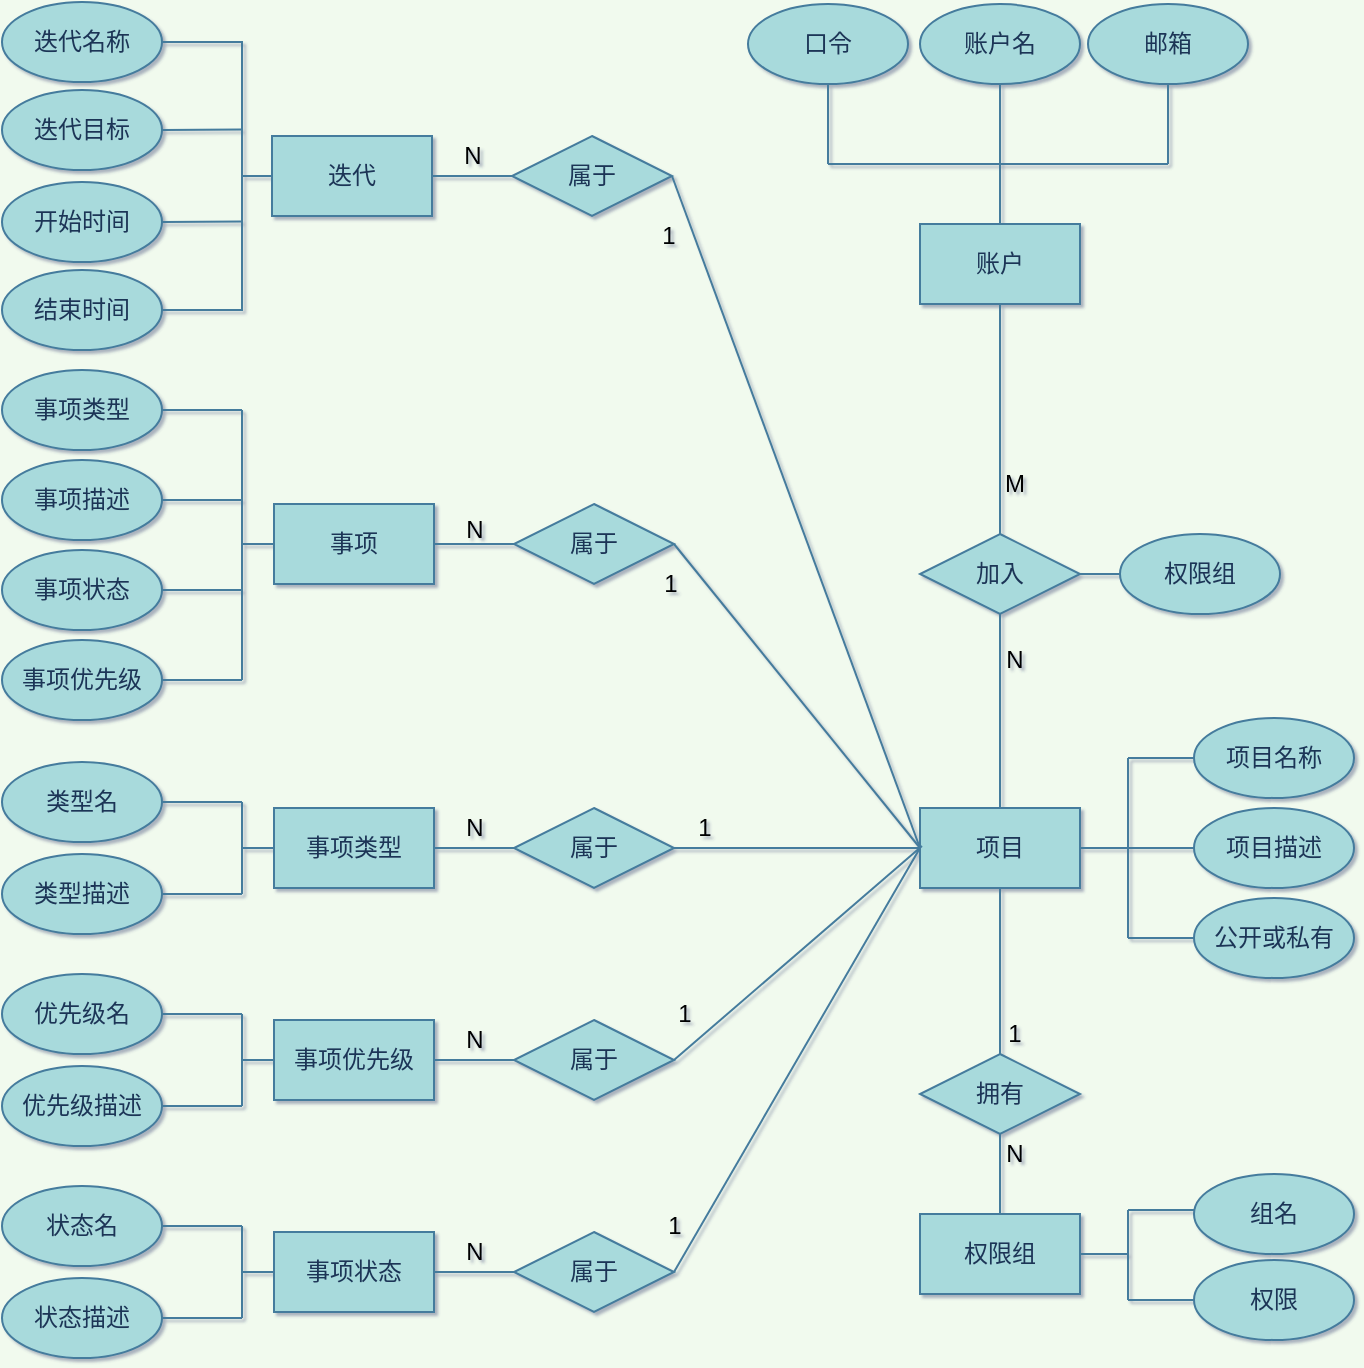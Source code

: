<mxfile version="14.5.1" type="device"><diagram id="mEJH0nDxZswalFYeW-On" name="ER"><mxGraphModel dx="2184" dy="1008" grid="1" gridSize="5" guides="1" tooltips="1" connect="1" arrows="0" fold="1" page="1" pageScale="1" pageWidth="827" pageHeight="1169" background="#F1FAEE" math="0" shadow="1"><root><mxCell id="0"/><mxCell id="1" parent="0"/><mxCell id="A1AZfDQCr9bqqlxTMdt3-1" value="项目" style="rounded=0;whiteSpace=wrap;html=1;fillColor=#A8DADC;strokeColor=#457B9D;fontColor=#1D3557;" parent="1" vertex="1"><mxGeometry x="536" y="625" width="80" height="40" as="geometry"/></mxCell><mxCell id="A1AZfDQCr9bqqlxTMdt3-2" value="账户" style="rounded=0;whiteSpace=wrap;html=1;fillColor=#A8DADC;strokeColor=#457B9D;fontColor=#1D3557;" parent="1" vertex="1"><mxGeometry x="536" y="333" width="80" height="40" as="geometry"/></mxCell><mxCell id="A1AZfDQCr9bqqlxTMdt3-3" value="加入" style="rhombus;whiteSpace=wrap;html=1;fillColor=#A8DADC;strokeColor=#457B9D;fontColor=#1D3557;" parent="1" vertex="1"><mxGeometry x="536" y="488" width="80" height="40" as="geometry"/></mxCell><mxCell id="A1AZfDQCr9bqqlxTMdt3-4" value="" style="endArrow=none;html=1;exitX=0.5;exitY=0;exitDx=0;exitDy=0;strokeColor=#457B9D;fontColor=#1D3557;labelBackgroundColor=#F1FAEE;entryX=0.5;entryY=1;entryDx=0;entryDy=0;" parent="1" source="A1AZfDQCr9bqqlxTMdt3-3" target="A1AZfDQCr9bqqlxTMdt3-2" edge="1"><mxGeometry width="50" height="50" relative="1" as="geometry"><mxPoint x="616" y="548" as="sourcePoint"/><mxPoint x="576" y="458" as="targetPoint"/></mxGeometry></mxCell><mxCell id="A1AZfDQCr9bqqlxTMdt3-7" value="" style="endArrow=none;html=1;entryX=0.5;entryY=1;entryDx=0;entryDy=0;exitX=0.5;exitY=0;exitDx=0;exitDy=0;strokeColor=#457B9D;fontColor=#1D3557;labelBackgroundColor=#F1FAEE;" parent="1" source="A1AZfDQCr9bqqlxTMdt3-1" target="A1AZfDQCr9bqqlxTMdt3-3" edge="1"><mxGeometry width="50" height="50" relative="1" as="geometry"><mxPoint x="606" y="635" as="sourcePoint"/><mxPoint x="576" y="585.0" as="targetPoint"/></mxGeometry></mxCell><mxCell id="A1AZfDQCr9bqqlxTMdt3-9" value="迭代" style="rounded=0;whiteSpace=wrap;html=1;fillColor=#A8DADC;strokeColor=#457B9D;fontColor=#1D3557;" parent="1" vertex="1"><mxGeometry x="212" y="289" width="80" height="40" as="geometry"/></mxCell><mxCell id="A1AZfDQCr9bqqlxTMdt3-10" value="属于" style="rhombus;whiteSpace=wrap;html=1;fillColor=#A8DADC;strokeColor=#457B9D;fontColor=#1D3557;" parent="1" vertex="1"><mxGeometry x="332" y="289" width="80" height="40" as="geometry"/></mxCell><mxCell id="A1AZfDQCr9bqqlxTMdt3-11" value="" style="endArrow=none;html=1;entryX=0;entryY=0.5;entryDx=0;entryDy=0;exitX=1;exitY=0.5;exitDx=0;exitDy=0;strokeColor=#457B9D;fontColor=#1D3557;labelBackgroundColor=#F1FAEE;" parent="1" source="A1AZfDQCr9bqqlxTMdt3-10" target="A1AZfDQCr9bqqlxTMdt3-1" edge="1"><mxGeometry width="50" height="50" relative="1" as="geometry"><mxPoint x="496.0" y="483" as="sourcePoint"/><mxPoint x="516" y="665" as="targetPoint"/></mxGeometry></mxCell><mxCell id="A1AZfDQCr9bqqlxTMdt3-12" value="" style="endArrow=none;html=1;entryX=1;entryY=0.5;entryDx=0;entryDy=0;strokeColor=#457B9D;fontColor=#1D3557;labelBackgroundColor=#F1FAEE;" parent="1" target="A1AZfDQCr9bqqlxTMdt3-9" edge="1"><mxGeometry width="50" height="50" relative="1" as="geometry"><mxPoint x="332" y="309" as="sourcePoint"/><mxPoint x="516" y="409" as="targetPoint"/></mxGeometry></mxCell><mxCell id="A1AZfDQCr9bqqlxTMdt3-13" value="权限组" style="ellipse;whiteSpace=wrap;html=1;fillColor=#A8DADC;strokeColor=#457B9D;fontColor=#1D3557;" parent="1" vertex="1"><mxGeometry x="636" y="488" width="80" height="40" as="geometry"/></mxCell><mxCell id="A1AZfDQCr9bqqlxTMdt3-20" value="口令" style="ellipse;whiteSpace=wrap;html=1;fillColor=#A8DADC;strokeColor=#457B9D;fontColor=#1D3557;" parent="1" vertex="1"><mxGeometry x="450" y="223" width="80" height="40" as="geometry"/></mxCell><mxCell id="A1AZfDQCr9bqqlxTMdt3-21" value="邮箱" style="ellipse;whiteSpace=wrap;html=1;fillColor=#A8DADC;strokeColor=#457B9D;fontColor=#1D3557;" parent="1" vertex="1"><mxGeometry x="620" y="223" width="80" height="40" as="geometry"/></mxCell><mxCell id="A1AZfDQCr9bqqlxTMdt3-25" value="" style="endArrow=none;html=1;entryX=0.5;entryY=0;entryDx=0;entryDy=0;strokeColor=#457B9D;fontColor=#1D3557;exitX=0.5;exitY=1;exitDx=0;exitDy=0;labelBackgroundColor=#F1FAEE;" parent="1" source="1s0V7fmQ5VIfKQaa-ysw-3" target="A1AZfDQCr9bqqlxTMdt3-2" edge="1"><mxGeometry width="50" height="50" relative="1" as="geometry"><mxPoint x="576" y="303" as="sourcePoint"/><mxPoint x="516" y="283" as="targetPoint"/></mxGeometry></mxCell><mxCell id="A1AZfDQCr9bqqlxTMdt3-26" value="项目名称" style="ellipse;whiteSpace=wrap;html=1;fillColor=#A8DADC;strokeColor=#457B9D;fontColor=#1D3557;" parent="1" vertex="1"><mxGeometry x="673" y="580" width="80" height="40" as="geometry"/></mxCell><mxCell id="A1AZfDQCr9bqqlxTMdt3-27" value="" style="endArrow=none;html=1;exitX=1;exitY=0.5;exitDx=0;exitDy=0;strokeColor=#457B9D;fontColor=#1D3557;labelBackgroundColor=#F1FAEE;" parent="1" source="A1AZfDQCr9bqqlxTMdt3-1" edge="1"><mxGeometry width="50" height="50" relative="1" as="geometry"><mxPoint x="566" y="568" as="sourcePoint"/><mxPoint x="640" y="645" as="targetPoint"/></mxGeometry></mxCell><mxCell id="A1AZfDQCr9bqqlxTMdt3-29" value="事项类型" style="rounded=0;whiteSpace=wrap;html=1;fillColor=#A8DADC;strokeColor=#457B9D;fontColor=#1D3557;" parent="1" vertex="1"><mxGeometry x="213" y="625" width="80" height="40" as="geometry"/></mxCell><mxCell id="A1AZfDQCr9bqqlxTMdt3-35" value="" style="endArrow=none;html=1;entryX=0;entryY=0.5;entryDx=0;entryDy=0;strokeColor=#457B9D;fontColor=#1D3557;labelBackgroundColor=#F1FAEE;exitX=1;exitY=0.5;exitDx=0;exitDy=0;" parent="1" source="A1AZfDQCr9bqqlxTMdt3-36" target="A1AZfDQCr9bqqlxTMdt3-1" edge="1"><mxGeometry width="50" height="50" relative="1" as="geometry"><mxPoint x="419" y="659" as="sourcePoint"/><mxPoint x="616" y="625" as="targetPoint"/></mxGeometry></mxCell><mxCell id="A1AZfDQCr9bqqlxTMdt3-36" value="属于" style="rhombus;whiteSpace=wrap;html=1;fillColor=#A8DADC;strokeColor=#457B9D;fontColor=#1D3557;" parent="1" vertex="1"><mxGeometry x="333" y="625" width="80" height="40" as="geometry"/></mxCell><mxCell id="A1AZfDQCr9bqqlxTMdt3-37" value="" style="endArrow=none;html=1;entryX=1;entryY=0.5;entryDx=0;entryDy=0;strokeColor=#457B9D;fontColor=#1D3557;labelBackgroundColor=#F1FAEE;" parent="1" target="A1AZfDQCr9bqqlxTMdt3-29" edge="1"><mxGeometry width="50" height="50" relative="1" as="geometry"><mxPoint x="333" y="645" as="sourcePoint"/><mxPoint x="617" y="545" as="targetPoint"/></mxGeometry></mxCell><mxCell id="1s0V7fmQ5VIfKQaa-ysw-3" value="账户名" style="ellipse;whiteSpace=wrap;html=1;fillColor=#A8DADC;strokeColor=#457B9D;fontColor=#1D3557;" parent="1" vertex="1"><mxGeometry x="536" y="223" width="80" height="40" as="geometry"/></mxCell><mxCell id="LcGLFT35uSjyttm6wVS2-3" value="" style="endArrow=none;html=1;strokeColor=#457B9D;fontColor=#1D3557;labelBackgroundColor=#F1FAEE;" parent="1" edge="1"><mxGeometry width="50" height="50" relative="1" as="geometry"><mxPoint x="490" y="303" as="sourcePoint"/><mxPoint x="660" y="303" as="targetPoint"/></mxGeometry></mxCell><mxCell id="LcGLFT35uSjyttm6wVS2-4" value="" style="endArrow=none;html=1;strokeColor=#457B9D;fontColor=#1D3557;exitX=0.5;exitY=1;exitDx=0;exitDy=0;labelBackgroundColor=#F1FAEE;" parent="1" source="A1AZfDQCr9bqqlxTMdt3-20" edge="1"><mxGeometry width="50" height="50" relative="1" as="geometry"><mxPoint x="466.0" y="313" as="sourcePoint"/><mxPoint x="490" y="303" as="targetPoint"/></mxGeometry></mxCell><mxCell id="LcGLFT35uSjyttm6wVS2-5" value="" style="endArrow=none;html=1;strokeColor=#457B9D;fontColor=#1D3557;entryX=0.5;entryY=1;entryDx=0;entryDy=0;labelBackgroundColor=#F1FAEE;" parent="1" target="A1AZfDQCr9bqqlxTMdt3-21" edge="1"><mxGeometry width="50" height="50" relative="1" as="geometry"><mxPoint x="660" y="303" as="sourcePoint"/><mxPoint x="466.0" y="313" as="targetPoint"/></mxGeometry></mxCell><mxCell id="jqcr4N8JuxzbJGiVNP83-2" value="" style="endArrow=none;html=1;strokeColor=#457B9D;fontColor=#1D3557;exitX=1;exitY=0.5;exitDx=0;exitDy=0;labelBackgroundColor=#F1FAEE;" parent="1" source="A1AZfDQCr9bqqlxTMdt3-3" edge="1"><mxGeometry width="50" height="50" relative="1" as="geometry"><mxPoint x="643" y="488" as="sourcePoint"/><mxPoint x="636" y="508" as="targetPoint"/></mxGeometry></mxCell><mxCell id="NzF4kP65JP-fQgAWdTbD-1" value="" style="endArrow=none;html=1;entryX=0;entryY=0.5;entryDx=0;entryDy=0;labelBackgroundColor=#F1FAEE;strokeColor=#457B9D;fontColor=#1D3557;" parent="1" target="A1AZfDQCr9bqqlxTMdt3-9" edge="1"><mxGeometry width="50" height="50" relative="1" as="geometry"><mxPoint x="197" y="309" as="sourcePoint"/><mxPoint x="500" y="309" as="targetPoint"/></mxGeometry></mxCell><mxCell id="NzF4kP65JP-fQgAWdTbD-3" value="迭代名称" style="ellipse;whiteSpace=wrap;html=1;fillColor=#A8DADC;strokeColor=#457B9D;fontColor=#1D3557;" parent="1" vertex="1"><mxGeometry x="77" y="222" width="80" height="40" as="geometry"/></mxCell><mxCell id="NzF4kP65JP-fQgAWdTbD-4" value="开始时间" style="ellipse;whiteSpace=wrap;html=1;fillColor=#A8DADC;strokeColor=#457B9D;fontColor=#1D3557;" parent="1" vertex="1"><mxGeometry x="77" y="312" width="80" height="40" as="geometry"/></mxCell><mxCell id="NzF4kP65JP-fQgAWdTbD-5" value="结束时间" style="ellipse;whiteSpace=wrap;html=1;fillColor=#A8DADC;strokeColor=#457B9D;fontColor=#1D3557;" parent="1" vertex="1"><mxGeometry x="77" y="356" width="80" height="40" as="geometry"/></mxCell><mxCell id="NzF4kP65JP-fQgAWdTbD-6" value="迭代目标" style="ellipse;whiteSpace=wrap;html=1;fillColor=#A8DADC;strokeColor=#457B9D;fontColor=#1D3557;" parent="1" vertex="1"><mxGeometry x="77" y="266" width="80" height="40" as="geometry"/></mxCell><mxCell id="NzF4kP65JP-fQgAWdTbD-12" value="项目描述" style="ellipse;whiteSpace=wrap;html=1;fillColor=#A8DADC;strokeColor=#457B9D;fontColor=#1D3557;" parent="1" vertex="1"><mxGeometry x="673" y="625" width="80" height="40" as="geometry"/></mxCell><mxCell id="ZMaWxJA_vVgHXpOHSefS-1" value="类型名" style="ellipse;whiteSpace=wrap;html=1;fillColor=#A8DADC;strokeColor=#457B9D;fontColor=#1D3557;" parent="1" vertex="1"><mxGeometry x="77" y="602" width="80" height="40" as="geometry"/></mxCell><mxCell id="ZMaWxJA_vVgHXpOHSefS-2" value="" style="endArrow=none;html=1;strokeColor=#457B9D;fillColor=#A8DADC;fontColor=#1D3557;" parent="1" edge="1"><mxGeometry width="50" height="50" relative="1" as="geometry"><mxPoint x="213" y="645" as="sourcePoint"/><mxPoint x="197" y="645" as="targetPoint"/></mxGeometry></mxCell><mxCell id="ZMaWxJA_vVgHXpOHSefS-3" value="" style="endArrow=none;html=1;strokeColor=#457B9D;fillColor=#A8DADC;fontColor=#1D3557;" parent="1" edge="1"><mxGeometry width="50" height="50" relative="1" as="geometry"><mxPoint x="197" y="668" as="sourcePoint"/><mxPoint x="197" y="622" as="targetPoint"/></mxGeometry></mxCell><mxCell id="ZMaWxJA_vVgHXpOHSefS-4" value="" style="endArrow=none;html=1;strokeColor=#457B9D;fillColor=#A8DADC;fontColor=#1D3557;entryX=1;entryY=0.5;entryDx=0;entryDy=0;" parent="1" target="ZMaWxJA_vVgHXpOHSefS-1" edge="1"><mxGeometry width="50" height="50" relative="1" as="geometry"><mxPoint x="197" y="622" as="sourcePoint"/><mxPoint x="202.0" y="627" as="targetPoint"/></mxGeometry></mxCell><mxCell id="ZMaWxJA_vVgHXpOHSefS-5" value="类型描述" style="ellipse;whiteSpace=wrap;html=1;fillColor=#A8DADC;strokeColor=#457B9D;fontColor=#1D3557;" parent="1" vertex="1"><mxGeometry x="77" y="648" width="80" height="40" as="geometry"/></mxCell><mxCell id="ZMaWxJA_vVgHXpOHSefS-8" value="" style="endArrow=none;html=1;strokeColor=#457B9D;fillColor=#A8DADC;fontColor=#1D3557;entryX=1;entryY=0.5;entryDx=0;entryDy=0;" parent="1" edge="1"><mxGeometry width="50" height="50" relative="1" as="geometry"><mxPoint x="197" y="668" as="sourcePoint"/><mxPoint x="157" y="668" as="targetPoint"/></mxGeometry></mxCell><mxCell id="ZMaWxJA_vVgHXpOHSefS-11" value="" style="endArrow=none;html=1;strokeColor=#457B9D;fontColor=#1D3557;labelBackgroundColor=#F1FAEE;" parent="1" edge="1"><mxGeometry width="50" height="50" relative="1" as="geometry"><mxPoint x="640" y="600" as="sourcePoint"/><mxPoint x="640" y="690" as="targetPoint"/></mxGeometry></mxCell><mxCell id="ZMaWxJA_vVgHXpOHSefS-12" value="" style="endArrow=none;html=1;strokeColor=#457B9D;fontColor=#1D3557;labelBackgroundColor=#F1FAEE;entryX=0;entryY=0.5;entryDx=0;entryDy=0;" parent="1" target="NzF4kP65JP-fQgAWdTbD-12" edge="1"><mxGeometry width="50" height="50" relative="1" as="geometry"><mxPoint x="640" y="645" as="sourcePoint"/><mxPoint x="645" y="627" as="targetPoint"/></mxGeometry></mxCell><mxCell id="ZMaWxJA_vVgHXpOHSefS-13" value="" style="endArrow=none;html=1;strokeColor=#457B9D;fontColor=#1D3557;labelBackgroundColor=#F1FAEE;entryX=0;entryY=0.5;entryDx=0;entryDy=0;" parent="1" target="A1AZfDQCr9bqqlxTMdt3-26" edge="1"><mxGeometry width="50" height="50" relative="1" as="geometry"><mxPoint x="640" y="600" as="sourcePoint"/><mxPoint x="650" y="632" as="targetPoint"/></mxGeometry></mxCell><mxCell id="ZMaWxJA_vVgHXpOHSefS-14" value="公开或私有" style="ellipse;whiteSpace=wrap;html=1;fillColor=#A8DADC;strokeColor=#457B9D;fontColor=#1D3557;" parent="1" vertex="1"><mxGeometry x="673" y="670" width="80" height="40" as="geometry"/></mxCell><mxCell id="ZMaWxJA_vVgHXpOHSefS-15" value="" style="endArrow=none;html=1;strokeColor=#457B9D;fontColor=#1D3557;labelBackgroundColor=#F1FAEE;entryX=0;entryY=0.5;entryDx=0;entryDy=0;" parent="1" target="ZMaWxJA_vVgHXpOHSefS-14" edge="1"><mxGeometry width="50" height="50" relative="1" as="geometry"><mxPoint x="640" y="690" as="sourcePoint"/><mxPoint x="678" y="650" as="targetPoint"/></mxGeometry></mxCell><mxCell id="qoDjCheaLx5Q2KSvz32s-1" value="" style="endArrow=none;html=1;entryX=0.5;entryY=1;entryDx=0;entryDy=0;strokeColor=#457B9D;fontColor=#1D3557;labelBackgroundColor=#F1FAEE;" parent="1" target="A1AZfDQCr9bqqlxTMdt3-1" edge="1"><mxGeometry width="50" height="50" relative="1" as="geometry"><mxPoint x="576" y="748" as="sourcePoint"/><mxPoint x="541" y="650" as="targetPoint"/></mxGeometry></mxCell><mxCell id="qoDjCheaLx5Q2KSvz32s-2" value="权限组" style="rounded=0;whiteSpace=wrap;html=1;fillColor=#A8DADC;strokeColor=#457B9D;fontColor=#1D3557;" parent="1" vertex="1"><mxGeometry x="536" y="828" width="80" height="40" as="geometry"/></mxCell><mxCell id="qoDjCheaLx5Q2KSvz32s-3" value="拥有" style="rhombus;whiteSpace=wrap;html=1;fillColor=#A8DADC;strokeColor=#457B9D;fontColor=#1D3557;" parent="1" vertex="1"><mxGeometry x="536" y="748" width="80" height="40" as="geometry"/></mxCell><mxCell id="qoDjCheaLx5Q2KSvz32s-4" value="" style="endArrow=none;html=1;entryX=0.5;entryY=0;entryDx=0;entryDy=0;strokeColor=#457B9D;fontColor=#1D3557;labelBackgroundColor=#F1FAEE;exitX=0.5;exitY=1;exitDx=0;exitDy=0;" parent="1" source="qoDjCheaLx5Q2KSvz32s-3" target="qoDjCheaLx5Q2KSvz32s-2" edge="1"><mxGeometry width="50" height="50" relative="1" as="geometry"><mxPoint x="581" y="753" as="sourcePoint"/><mxPoint x="581" y="670" as="targetPoint"/></mxGeometry></mxCell><mxCell id="qoDjCheaLx5Q2KSvz32s-6" value="" style="endArrow=none;html=1;exitX=1;exitY=0.5;exitDx=0;exitDy=0;strokeColor=#457B9D;fontColor=#1D3557;labelBackgroundColor=#F1FAEE;" parent="1" source="qoDjCheaLx5Q2KSvz32s-2" edge="1"><mxGeometry width="50" height="50" relative="1" as="geometry"><mxPoint x="621" y="650" as="sourcePoint"/><mxPoint x="640" y="848" as="targetPoint"/></mxGeometry></mxCell><mxCell id="qoDjCheaLx5Q2KSvz32s-7" value="组名" style="ellipse;whiteSpace=wrap;html=1;fillColor=#A8DADC;strokeColor=#457B9D;fontColor=#1D3557;" parent="1" vertex="1"><mxGeometry x="673" y="808" width="80" height="40" as="geometry"/></mxCell><mxCell id="qoDjCheaLx5Q2KSvz32s-8" value="" style="endArrow=none;html=1;strokeColor=#457B9D;fontColor=#1D3557;labelBackgroundColor=#F1FAEE;" parent="1" edge="1"><mxGeometry width="50" height="50" relative="1" as="geometry"><mxPoint x="640" y="871" as="sourcePoint"/><mxPoint x="640" y="826" as="targetPoint"/></mxGeometry></mxCell><mxCell id="qoDjCheaLx5Q2KSvz32s-9" value="权限" style="ellipse;whiteSpace=wrap;html=1;fillColor=#A8DADC;strokeColor=#457B9D;fontColor=#1D3557;" parent="1" vertex="1"><mxGeometry x="673" y="851" width="80" height="40" as="geometry"/></mxCell><mxCell id="qoDjCheaLx5Q2KSvz32s-10" value="" style="endArrow=none;html=1;exitX=0;exitY=0.5;exitDx=0;exitDy=0;strokeColor=#457B9D;fontColor=#1D3557;labelBackgroundColor=#F1FAEE;" parent="1" edge="1"><mxGeometry width="50" height="50" relative="1" as="geometry"><mxPoint x="673.0" y="826" as="sourcePoint"/><mxPoint x="640" y="826" as="targetPoint"/></mxGeometry></mxCell><mxCell id="qoDjCheaLx5Q2KSvz32s-11" value="" style="endArrow=none;html=1;strokeColor=#457B9D;fontColor=#1D3557;labelBackgroundColor=#F1FAEE;entryX=0;entryY=0.5;entryDx=0;entryDy=0;" parent="1" target="qoDjCheaLx5Q2KSvz32s-9" edge="1"><mxGeometry width="50" height="50" relative="1" as="geometry"><mxPoint x="640" y="871" as="sourcePoint"/><mxPoint x="650" y="856" as="targetPoint"/></mxGeometry></mxCell><mxCell id="qoDjCheaLx5Q2KSvz32s-12" value="M" style="text;html=1;align=center;verticalAlign=middle;resizable=0;points=[];autosize=1;" parent="1" vertex="1"><mxGeometry x="570.5" y="453" width="25" height="20" as="geometry"/></mxCell><mxCell id="qoDjCheaLx5Q2KSvz32s-13" value="N" style="text;html=1;align=center;verticalAlign=middle;resizable=0;points=[];autosize=1;" parent="1" vertex="1"><mxGeometry x="573" y="541" width="20" height="20" as="geometry"/></mxCell><mxCell id="qoDjCheaLx5Q2KSvz32s-14" value="1" style="text;html=1;align=center;verticalAlign=middle;resizable=0;points=[];autosize=1;" parent="1" vertex="1"><mxGeometry x="573" y="728" width="20" height="20" as="geometry"/></mxCell><mxCell id="qoDjCheaLx5Q2KSvz32s-15" value="N" style="text;html=1;align=center;verticalAlign=middle;resizable=0;points=[];autosize=1;" parent="1" vertex="1"><mxGeometry x="572.5" y="788" width="20" height="20" as="geometry"/></mxCell><mxCell id="qoDjCheaLx5Q2KSvz32s-16" value="N" style="text;html=1;align=center;verticalAlign=middle;resizable=0;points=[];autosize=1;" parent="1" vertex="1"><mxGeometry x="302" y="289" width="20" height="20" as="geometry"/></mxCell><mxCell id="qoDjCheaLx5Q2KSvz32s-17" value="1" style="text;html=1;align=center;verticalAlign=middle;resizable=0;points=[];autosize=1;" parent="1" vertex="1"><mxGeometry x="400" y="329" width="20" height="20" as="geometry"/></mxCell><mxCell id="qoDjCheaLx5Q2KSvz32s-18" value="N" style="text;html=1;align=center;verticalAlign=middle;resizable=0;points=[];autosize=1;" parent="1" vertex="1"><mxGeometry x="303" y="625" width="20" height="20" as="geometry"/></mxCell><mxCell id="qoDjCheaLx5Q2KSvz32s-19" value="1" style="text;html=1;align=center;verticalAlign=middle;resizable=0;points=[];autosize=1;" parent="1" vertex="1"><mxGeometry x="418" y="625" width="20" height="20" as="geometry"/></mxCell><mxCell id="xd7785Zj8dliZqHDBG_6-1" value="事项" style="rounded=0;whiteSpace=wrap;html=1;fillColor=#A8DADC;strokeColor=#457B9D;fontColor=#1D3557;" parent="1" vertex="1"><mxGeometry x="213" y="473" width="80" height="40" as="geometry"/></mxCell><mxCell id="xd7785Zj8dliZqHDBG_6-2" value="属于" style="rhombus;whiteSpace=wrap;html=1;fillColor=#A8DADC;strokeColor=#457B9D;fontColor=#1D3557;" parent="1" vertex="1"><mxGeometry x="333" y="473" width="80" height="40" as="geometry"/></mxCell><mxCell id="xd7785Zj8dliZqHDBG_6-3" value="" style="endArrow=none;html=1;exitX=0;exitY=0.5;exitDx=0;exitDy=0;entryX=1;entryY=0.5;entryDx=0;entryDy=0;strokeColor=#457B9D;fontColor=#1D3557;labelBackgroundColor=#F1FAEE;" parent="1" source="xd7785Zj8dliZqHDBG_6-2" target="xd7785Zj8dliZqHDBG_6-1" edge="1"><mxGeometry width="50" height="50" relative="1" as="geometry"><mxPoint x="483" y="443" as="sourcePoint"/><mxPoint x="533" y="393" as="targetPoint"/></mxGeometry></mxCell><mxCell id="xd7785Zj8dliZqHDBG_6-4" value="事项类型" style="ellipse;whiteSpace=wrap;html=1;fillColor=#A8DADC;strokeColor=#457B9D;fontColor=#1D3557;" parent="1" vertex="1"><mxGeometry x="77" y="406" width="80" height="40" as="geometry"/></mxCell><mxCell id="xd7785Zj8dliZqHDBG_6-5" value="" style="endArrow=none;html=1;strokeColor=#457B9D;fillColor=#A8DADC;fontColor=#1D3557;" parent="1" edge="1"><mxGeometry width="50" height="50" relative="1" as="geometry"><mxPoint x="213" y="493" as="sourcePoint"/><mxPoint x="197.0" y="493" as="targetPoint"/></mxGeometry></mxCell><mxCell id="xd7785Zj8dliZqHDBG_6-6" value="" style="endArrow=none;html=1;strokeColor=#457B9D;fillColor=#A8DADC;fontColor=#1D3557;" parent="1" edge="1"><mxGeometry width="50" height="50" relative="1" as="geometry"><mxPoint x="197.0" y="561" as="sourcePoint"/><mxPoint x="197.0" y="426" as="targetPoint"/></mxGeometry></mxCell><mxCell id="xd7785Zj8dliZqHDBG_6-7" value="" style="endArrow=none;html=1;strokeColor=#457B9D;fillColor=#A8DADC;fontColor=#1D3557;entryX=1;entryY=0.5;entryDx=0;entryDy=0;" parent="1" target="xd7785Zj8dliZqHDBG_6-4" edge="1"><mxGeometry width="50" height="50" relative="1" as="geometry"><mxPoint x="197.0" y="426" as="sourcePoint"/><mxPoint x="202.0" y="431" as="targetPoint"/></mxGeometry></mxCell><mxCell id="xd7785Zj8dliZqHDBG_6-8" value="事项描述" style="ellipse;whiteSpace=wrap;html=1;fillColor=#A8DADC;strokeColor=#457B9D;fontColor=#1D3557;" parent="1" vertex="1"><mxGeometry x="77" y="451" width="80" height="40" as="geometry"/></mxCell><mxCell id="xd7785Zj8dliZqHDBG_6-9" value="事项状态" style="ellipse;whiteSpace=wrap;html=1;fillColor=#A8DADC;strokeColor=#457B9D;fontColor=#1D3557;" parent="1" vertex="1"><mxGeometry x="77" y="496" width="80" height="40" as="geometry"/></mxCell><mxCell id="xd7785Zj8dliZqHDBG_6-10" value="事项优先级" style="ellipse;whiteSpace=wrap;html=1;fillColor=#A8DADC;strokeColor=#457B9D;fontColor=#1D3557;" parent="1" vertex="1"><mxGeometry x="77" y="541" width="80" height="40" as="geometry"/></mxCell><mxCell id="xd7785Zj8dliZqHDBG_6-11" value="" style="endArrow=none;html=1;strokeColor=#457B9D;fillColor=#A8DADC;fontColor=#1D3557;entryX=1;entryY=0.5;entryDx=0;entryDy=0;" parent="1" target="xd7785Zj8dliZqHDBG_6-8" edge="1"><mxGeometry width="50" height="50" relative="1" as="geometry"><mxPoint x="197.0" y="471" as="sourcePoint"/><mxPoint x="162" y="431" as="targetPoint"/></mxGeometry></mxCell><mxCell id="xd7785Zj8dliZqHDBG_6-12" value="" style="endArrow=none;html=1;strokeColor=#457B9D;fillColor=#A8DADC;fontColor=#1D3557;entryX=1;entryY=0.5;entryDx=0;entryDy=0;" parent="1" target="xd7785Zj8dliZqHDBG_6-9" edge="1"><mxGeometry width="50" height="50" relative="1" as="geometry"><mxPoint x="197.0" y="516" as="sourcePoint"/><mxPoint x="167" y="436" as="targetPoint"/></mxGeometry></mxCell><mxCell id="xd7785Zj8dliZqHDBG_6-13" value="" style="endArrow=none;html=1;strokeColor=#457B9D;fillColor=#A8DADC;fontColor=#1D3557;entryX=1;entryY=0.5;entryDx=0;entryDy=0;" parent="1" target="xd7785Zj8dliZqHDBG_6-10" edge="1"><mxGeometry width="50" height="50" relative="1" as="geometry"><mxPoint x="197.0" y="561" as="sourcePoint"/><mxPoint x="172" y="441" as="targetPoint"/></mxGeometry></mxCell><mxCell id="xd7785Zj8dliZqHDBG_6-14" value="N" style="text;html=1;align=center;verticalAlign=middle;resizable=0;points=[];autosize=1;" parent="1" vertex="1"><mxGeometry x="303" y="476" width="20" height="20" as="geometry"/></mxCell><mxCell id="xd7785Zj8dliZqHDBG_6-15" value="1" style="text;html=1;align=center;verticalAlign=middle;resizable=0;points=[];autosize=1;" parent="1" vertex="1"><mxGeometry x="401" y="503" width="20" height="20" as="geometry"/></mxCell><mxCell id="xd7785Zj8dliZqHDBG_6-16" value="" style="endArrow=none;html=1;entryX=0;entryY=0.5;entryDx=0;entryDy=0;strokeColor=#457B9D;fontColor=#1D3557;labelBackgroundColor=#F1FAEE;exitX=1;exitY=0.5;exitDx=0;exitDy=0;" parent="1" source="xd7785Zj8dliZqHDBG_6-2" target="A1AZfDQCr9bqqlxTMdt3-1" edge="1"><mxGeometry width="50" height="50" relative="1" as="geometry"><mxPoint x="412" y="449" as="sourcePoint"/><mxPoint x="541" y="650" as="targetPoint"/></mxGeometry></mxCell><mxCell id="xd7785Zj8dliZqHDBG_6-17" value="事项优先级" style="rounded=0;whiteSpace=wrap;html=1;fillColor=#A8DADC;strokeColor=#457B9D;fontColor=#1D3557;" parent="1" vertex="1"><mxGeometry x="213" y="731" width="80" height="40" as="geometry"/></mxCell><mxCell id="xd7785Zj8dliZqHDBG_6-18" value="属于" style="rhombus;whiteSpace=wrap;html=1;fillColor=#A8DADC;strokeColor=#457B9D;fontColor=#1D3557;" parent="1" vertex="1"><mxGeometry x="333" y="731" width="80" height="40" as="geometry"/></mxCell><mxCell id="xd7785Zj8dliZqHDBG_6-19" value="" style="endArrow=none;html=1;entryX=1;entryY=0.5;entryDx=0;entryDy=0;strokeColor=#457B9D;fontColor=#1D3557;labelBackgroundColor=#F1FAEE;" parent="1" target="xd7785Zj8dliZqHDBG_6-17" edge="1"><mxGeometry width="50" height="50" relative="1" as="geometry"><mxPoint x="333" y="751" as="sourcePoint"/><mxPoint x="617" y="651" as="targetPoint"/></mxGeometry></mxCell><mxCell id="xd7785Zj8dliZqHDBG_6-20" value="优先级名" style="ellipse;whiteSpace=wrap;html=1;fillColor=#A8DADC;strokeColor=#457B9D;fontColor=#1D3557;" parent="1" vertex="1"><mxGeometry x="77" y="708" width="80" height="40" as="geometry"/></mxCell><mxCell id="xd7785Zj8dliZqHDBG_6-21" value="" style="endArrow=none;html=1;strokeColor=#457B9D;fillColor=#A8DADC;fontColor=#1D3557;" parent="1" edge="1"><mxGeometry width="50" height="50" relative="1" as="geometry"><mxPoint x="213" y="751" as="sourcePoint"/><mxPoint x="197" y="751" as="targetPoint"/></mxGeometry></mxCell><mxCell id="xd7785Zj8dliZqHDBG_6-22" value="" style="endArrow=none;html=1;strokeColor=#457B9D;fillColor=#A8DADC;fontColor=#1D3557;" parent="1" edge="1"><mxGeometry width="50" height="50" relative="1" as="geometry"><mxPoint x="197" y="774" as="sourcePoint"/><mxPoint x="197" y="728" as="targetPoint"/></mxGeometry></mxCell><mxCell id="xd7785Zj8dliZqHDBG_6-23" value="" style="endArrow=none;html=1;strokeColor=#457B9D;fillColor=#A8DADC;fontColor=#1D3557;entryX=1;entryY=0.5;entryDx=0;entryDy=0;" parent="1" target="xd7785Zj8dliZqHDBG_6-20" edge="1"><mxGeometry width="50" height="50" relative="1" as="geometry"><mxPoint x="197" y="728" as="sourcePoint"/><mxPoint x="202.0" y="733" as="targetPoint"/></mxGeometry></mxCell><mxCell id="xd7785Zj8dliZqHDBG_6-24" value="优先级描述" style="ellipse;whiteSpace=wrap;html=1;fillColor=#A8DADC;strokeColor=#457B9D;fontColor=#1D3557;" parent="1" vertex="1"><mxGeometry x="77" y="754" width="80" height="40" as="geometry"/></mxCell><mxCell id="xd7785Zj8dliZqHDBG_6-25" value="" style="endArrow=none;html=1;strokeColor=#457B9D;fillColor=#A8DADC;fontColor=#1D3557;entryX=1;entryY=0.5;entryDx=0;entryDy=0;" parent="1" edge="1"><mxGeometry width="50" height="50" relative="1" as="geometry"><mxPoint x="197" y="774" as="sourcePoint"/><mxPoint x="157" y="774" as="targetPoint"/></mxGeometry></mxCell><mxCell id="xd7785Zj8dliZqHDBG_6-26" value="N" style="text;html=1;align=center;verticalAlign=middle;resizable=0;points=[];autosize=1;" parent="1" vertex="1"><mxGeometry x="303" y="731" width="20" height="20" as="geometry"/></mxCell><mxCell id="xd7785Zj8dliZqHDBG_6-27" value="1" style="text;html=1;align=center;verticalAlign=middle;resizable=0;points=[];autosize=1;" parent="1" vertex="1"><mxGeometry x="408" y="718" width="20" height="20" as="geometry"/></mxCell><mxCell id="xd7785Zj8dliZqHDBG_6-28" value="" style="endArrow=none;html=1;strokeColor=#457B9D;fontColor=#1D3557;labelBackgroundColor=#F1FAEE;exitX=1;exitY=0.5;exitDx=0;exitDy=0;" parent="1" source="xd7785Zj8dliZqHDBG_6-18" edge="1"><mxGeometry width="50" height="50" relative="1" as="geometry"><mxPoint x="417" y="650" as="sourcePoint"/><mxPoint x="537" y="644" as="targetPoint"/></mxGeometry></mxCell><mxCell id="xd7785Zj8dliZqHDBG_6-29" value="事项状态" style="rounded=0;whiteSpace=wrap;html=1;fillColor=#A8DADC;strokeColor=#457B9D;fontColor=#1D3557;" parent="1" vertex="1"><mxGeometry x="213" y="837" width="80" height="40" as="geometry"/></mxCell><mxCell id="xd7785Zj8dliZqHDBG_6-30" value="属于" style="rhombus;whiteSpace=wrap;html=1;fillColor=#A8DADC;strokeColor=#457B9D;fontColor=#1D3557;" parent="1" vertex="1"><mxGeometry x="333" y="837" width="80" height="40" as="geometry"/></mxCell><mxCell id="xd7785Zj8dliZqHDBG_6-31" value="" style="endArrow=none;html=1;entryX=1;entryY=0.5;entryDx=0;entryDy=0;strokeColor=#457B9D;fontColor=#1D3557;labelBackgroundColor=#F1FAEE;" parent="1" target="xd7785Zj8dliZqHDBG_6-29" edge="1"><mxGeometry width="50" height="50" relative="1" as="geometry"><mxPoint x="333" y="857" as="sourcePoint"/><mxPoint x="617" y="757" as="targetPoint"/></mxGeometry></mxCell><mxCell id="xd7785Zj8dliZqHDBG_6-32" value="状态名" style="ellipse;whiteSpace=wrap;html=1;fillColor=#A8DADC;strokeColor=#457B9D;fontColor=#1D3557;" parent="1" vertex="1"><mxGeometry x="77" y="814" width="80" height="40" as="geometry"/></mxCell><mxCell id="xd7785Zj8dliZqHDBG_6-33" value="" style="endArrow=none;html=1;strokeColor=#457B9D;fillColor=#A8DADC;fontColor=#1D3557;" parent="1" edge="1"><mxGeometry width="50" height="50" relative="1" as="geometry"><mxPoint x="213" y="857" as="sourcePoint"/><mxPoint x="197" y="857" as="targetPoint"/></mxGeometry></mxCell><mxCell id="xd7785Zj8dliZqHDBG_6-34" value="" style="endArrow=none;html=1;strokeColor=#457B9D;fillColor=#A8DADC;fontColor=#1D3557;" parent="1" edge="1"><mxGeometry width="50" height="50" relative="1" as="geometry"><mxPoint x="197" y="880" as="sourcePoint"/><mxPoint x="197" y="834" as="targetPoint"/></mxGeometry></mxCell><mxCell id="xd7785Zj8dliZqHDBG_6-35" value="" style="endArrow=none;html=1;strokeColor=#457B9D;fillColor=#A8DADC;fontColor=#1D3557;entryX=1;entryY=0.5;entryDx=0;entryDy=0;" parent="1" target="xd7785Zj8dliZqHDBG_6-32" edge="1"><mxGeometry width="50" height="50" relative="1" as="geometry"><mxPoint x="197" y="834" as="sourcePoint"/><mxPoint x="202.0" y="839" as="targetPoint"/></mxGeometry></mxCell><mxCell id="xd7785Zj8dliZqHDBG_6-36" value="状态描述" style="ellipse;whiteSpace=wrap;html=1;fillColor=#A8DADC;strokeColor=#457B9D;fontColor=#1D3557;" parent="1" vertex="1"><mxGeometry x="77" y="860" width="80" height="40" as="geometry"/></mxCell><mxCell id="xd7785Zj8dliZqHDBG_6-37" value="" style="endArrow=none;html=1;strokeColor=#457B9D;fillColor=#A8DADC;fontColor=#1D3557;entryX=1;entryY=0.5;entryDx=0;entryDy=0;" parent="1" edge="1"><mxGeometry width="50" height="50" relative="1" as="geometry"><mxPoint x="197" y="880" as="sourcePoint"/><mxPoint x="157" y="880" as="targetPoint"/></mxGeometry></mxCell><mxCell id="xd7785Zj8dliZqHDBG_6-38" value="N" style="text;html=1;align=center;verticalAlign=middle;resizable=0;points=[];autosize=1;" parent="1" vertex="1"><mxGeometry x="303" y="837" width="20" height="20" as="geometry"/></mxCell><mxCell id="xd7785Zj8dliZqHDBG_6-39" value="1" style="text;html=1;align=center;verticalAlign=middle;resizable=0;points=[];autosize=1;" parent="1" vertex="1"><mxGeometry x="403" y="824" width="20" height="20" as="geometry"/></mxCell><mxCell id="xd7785Zj8dliZqHDBG_6-40" value="" style="endArrow=none;html=1;strokeColor=#457B9D;fontColor=#1D3557;labelBackgroundColor=#F1FAEE;exitX=1;exitY=0.5;exitDx=0;exitDy=0;entryX=0;entryY=0.5;entryDx=0;entryDy=0;" parent="1" source="xd7785Zj8dliZqHDBG_6-30" target="A1AZfDQCr9bqqlxTMdt3-1" edge="1"><mxGeometry width="50" height="50" relative="1" as="geometry"><mxPoint x="417" y="756.0" as="sourcePoint"/><mxPoint x="542" y="649" as="targetPoint"/></mxGeometry></mxCell><mxCell id="xd7785Zj8dliZqHDBG_6-41" value="" style="endArrow=none;html=1;strokeColor=#457B9D;fillColor=#A8DADC;fontColor=#1D3557;" parent="1" edge="1"><mxGeometry width="50" height="50" relative="1" as="geometry"><mxPoint x="197.0" y="376.5" as="sourcePoint"/><mxPoint x="197.0" y="241.5" as="targetPoint"/></mxGeometry></mxCell><mxCell id="xd7785Zj8dliZqHDBG_6-42" value="" style="endArrow=none;html=1;strokeColor=#457B9D;fillColor=#A8DADC;fontColor=#1D3557;entryX=1;entryY=0.5;entryDx=0;entryDy=0;" parent="1" target="NzF4kP65JP-fQgAWdTbD-5" edge="1"><mxGeometry width="50" height="50" relative="1" as="geometry"><mxPoint x="197" y="376" as="sourcePoint"/><mxPoint x="162" y="433" as="targetPoint"/></mxGeometry></mxCell><mxCell id="xd7785Zj8dliZqHDBG_6-43" value="" style="endArrow=none;html=1;strokeColor=#457B9D;fillColor=#A8DADC;fontColor=#1D3557;entryX=1;entryY=0.5;entryDx=0;entryDy=0;" parent="1" target="NzF4kP65JP-fQgAWdTbD-3" edge="1"><mxGeometry width="50" height="50" relative="1" as="geometry"><mxPoint x="197" y="242" as="sourcePoint"/><mxPoint x="162" y="249" as="targetPoint"/><Array as="points"/></mxGeometry></mxCell><mxCell id="xd7785Zj8dliZqHDBG_6-44" value="" style="endArrow=none;html=1;strokeColor=#457B9D;fillColor=#A8DADC;fontColor=#1D3557;entryX=1;entryY=0.5;entryDx=0;entryDy=0;" parent="1" target="NzF4kP65JP-fQgAWdTbD-4" edge="1"><mxGeometry width="50" height="50" relative="1" as="geometry"><mxPoint x="197" y="331.8" as="sourcePoint"/><mxPoint x="157" y="331.8" as="targetPoint"/></mxGeometry></mxCell><mxCell id="xd7785Zj8dliZqHDBG_6-45" value="" style="endArrow=none;html=1;strokeColor=#457B9D;fillColor=#A8DADC;fontColor=#1D3557;entryX=1;entryY=0.5;entryDx=0;entryDy=0;" parent="1" target="NzF4kP65JP-fQgAWdTbD-6" edge="1"><mxGeometry width="50" height="50" relative="1" as="geometry"><mxPoint x="197" y="285.8" as="sourcePoint"/><mxPoint x="157" y="285.8" as="targetPoint"/></mxGeometry></mxCell></root></mxGraphModel></diagram></mxfile>